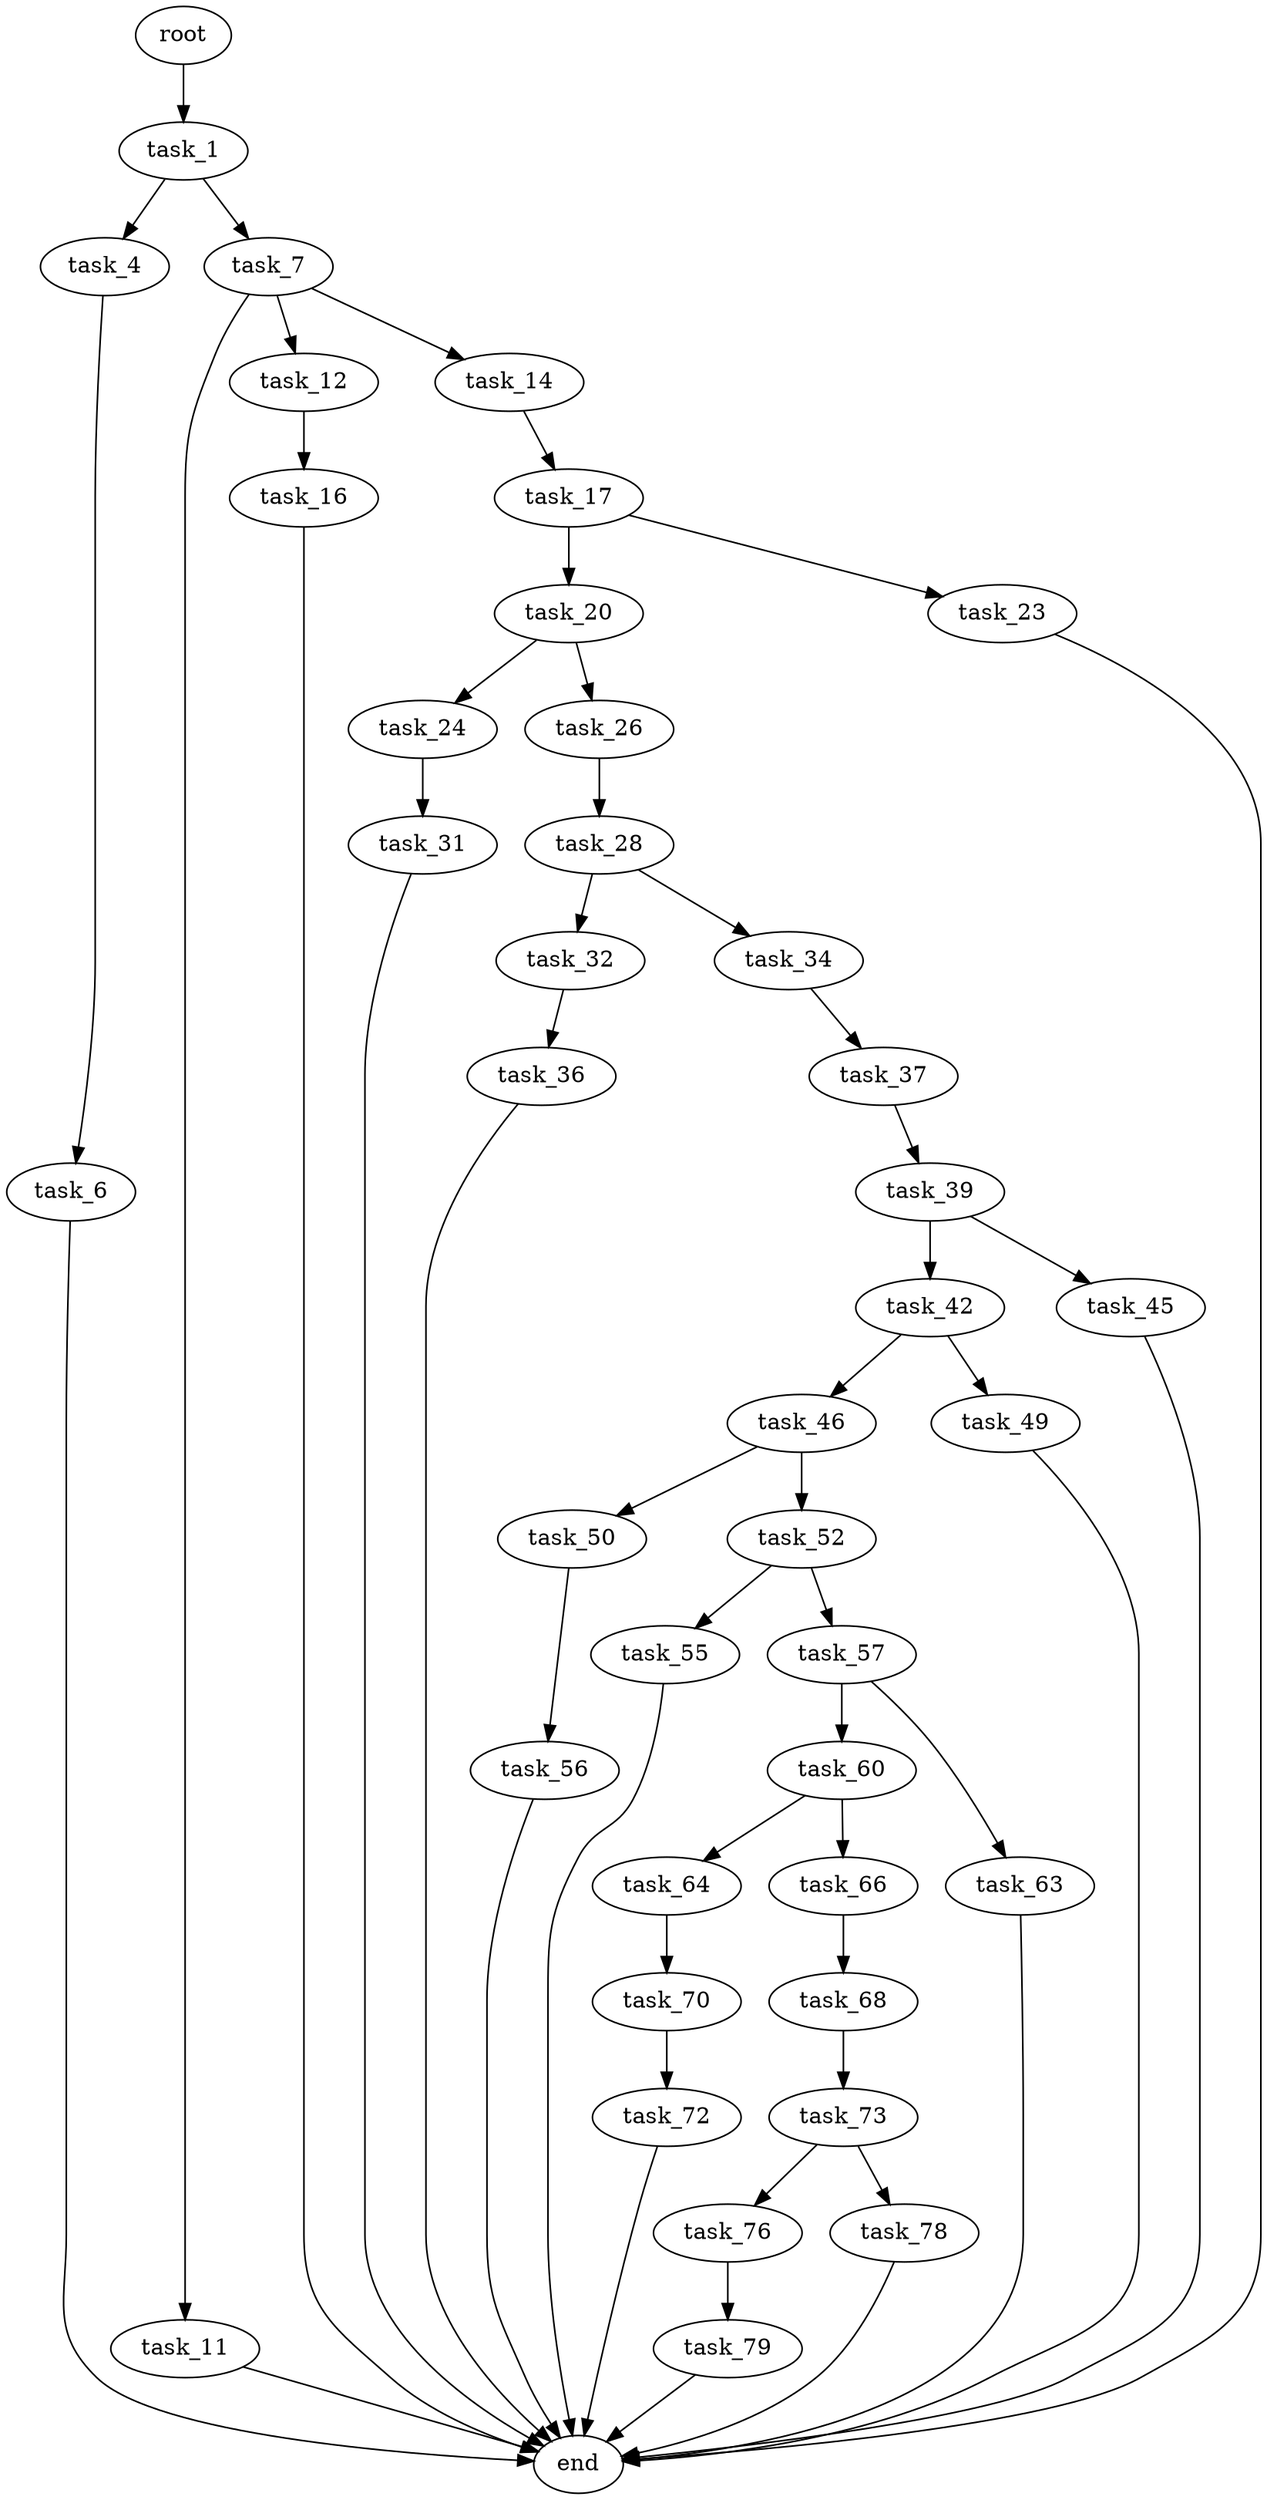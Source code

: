 digraph G {
  root [size="0.000000"];
  task_1 [size="25368932732.000000"];
  task_4 [size="96604466388.000000"];
  task_7 [size="549755813888.000000"];
  task_6 [size="559754431527.000000"];
  end [size="0.000000"];
  task_11 [size="231928233984.000000"];
  task_12 [size="661684832686.000000"];
  task_14 [size="231928233984.000000"];
  task_16 [size="549755813888.000000"];
  task_17 [size="13146140018.000000"];
  task_20 [size="68719476736.000000"];
  task_23 [size="18045624069.000000"];
  task_24 [size="1073741824000.000000"];
  task_26 [size="3800098429.000000"];
  task_31 [size="568971714324.000000"];
  task_28 [size="403349280514.000000"];
  task_32 [size="549755813888.000000"];
  task_34 [size="549755813888.000000"];
  task_36 [size="68719476736.000000"];
  task_37 [size="10598324619.000000"];
  task_39 [size="77159513059.000000"];
  task_42 [size="8589934592.000000"];
  task_45 [size="153700375860.000000"];
  task_46 [size="28991029248.000000"];
  task_49 [size="782757789696.000000"];
  task_50 [size="782757789696.000000"];
  task_52 [size="2568696765.000000"];
  task_56 [size="8589934592.000000"];
  task_55 [size="183037145442.000000"];
  task_57 [size="5679030334.000000"];
  task_60 [size="176663350524.000000"];
  task_63 [size="20378729200.000000"];
  task_64 [size="113192341037.000000"];
  task_66 [size="20072873832.000000"];
  task_70 [size="531232233.000000"];
  task_68 [size="13980921966.000000"];
  task_73 [size="1965243566.000000"];
  task_72 [size="134217728000.000000"];
  task_76 [size="1233787551.000000"];
  task_78 [size="5086810240.000000"];
  task_79 [size="548725704537.000000"];

  root -> task_1 [size="1.000000"];
  task_1 -> task_4 [size="411041792.000000"];
  task_1 -> task_7 [size="411041792.000000"];
  task_4 -> task_6 [size="134217728.000000"];
  task_7 -> task_11 [size="536870912.000000"];
  task_7 -> task_12 [size="536870912.000000"];
  task_7 -> task_14 [size="536870912.000000"];
  task_6 -> end [size="1.000000"];
  task_11 -> end [size="1.000000"];
  task_12 -> task_16 [size="838860800.000000"];
  task_14 -> task_17 [size="301989888.000000"];
  task_16 -> end [size="1.000000"];
  task_17 -> task_20 [size="209715200.000000"];
  task_17 -> task_23 [size="209715200.000000"];
  task_20 -> task_24 [size="134217728.000000"];
  task_20 -> task_26 [size="134217728.000000"];
  task_23 -> end [size="1.000000"];
  task_24 -> task_31 [size="838860800.000000"];
  task_26 -> task_28 [size="411041792.000000"];
  task_31 -> end [size="1.000000"];
  task_28 -> task_32 [size="838860800.000000"];
  task_28 -> task_34 [size="838860800.000000"];
  task_32 -> task_36 [size="536870912.000000"];
  task_34 -> task_37 [size="536870912.000000"];
  task_36 -> end [size="1.000000"];
  task_37 -> task_39 [size="301989888.000000"];
  task_39 -> task_42 [size="75497472.000000"];
  task_39 -> task_45 [size="75497472.000000"];
  task_42 -> task_46 [size="33554432.000000"];
  task_42 -> task_49 [size="33554432.000000"];
  task_45 -> end [size="1.000000"];
  task_46 -> task_50 [size="75497472.000000"];
  task_46 -> task_52 [size="75497472.000000"];
  task_49 -> end [size="1.000000"];
  task_50 -> task_56 [size="679477248.000000"];
  task_52 -> task_55 [size="209715200.000000"];
  task_52 -> task_57 [size="209715200.000000"];
  task_56 -> end [size="1.000000"];
  task_55 -> end [size="1.000000"];
  task_57 -> task_60 [size="134217728.000000"];
  task_57 -> task_63 [size="134217728.000000"];
  task_60 -> task_64 [size="134217728.000000"];
  task_60 -> task_66 [size="134217728.000000"];
  task_63 -> end [size="1.000000"];
  task_64 -> task_70 [size="301989888.000000"];
  task_66 -> task_68 [size="679477248.000000"];
  task_70 -> task_72 [size="33554432.000000"];
  task_68 -> task_73 [size="301989888.000000"];
  task_73 -> task_76 [size="75497472.000000"];
  task_73 -> task_78 [size="75497472.000000"];
  task_72 -> end [size="1.000000"];
  task_76 -> task_79 [size="75497472.000000"];
  task_78 -> end [size="1.000000"];
  task_79 -> end [size="1.000000"];
}
